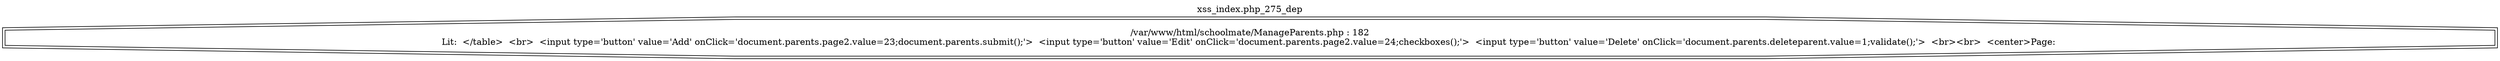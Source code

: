 digraph cfg {
  label="xss_index.php_275_dep";
  labelloc=t;
  n1 [shape=doubleoctagon, label="/var/www/html/schoolmate/ManageParents.php : 182\nLit:  </table>  <br>  <input type='button' value='Add' onClick='document.parents.page2.value=23;document.parents.submit();'>  <input type='button' value='Edit' onClick='document.parents.page2.value=24;checkboxes();'>  <input type='button' value='Delete' onClick='document.parents.deleteparent.value=1;validate();'>  <br><br>  <center>Page: \n"];
}
